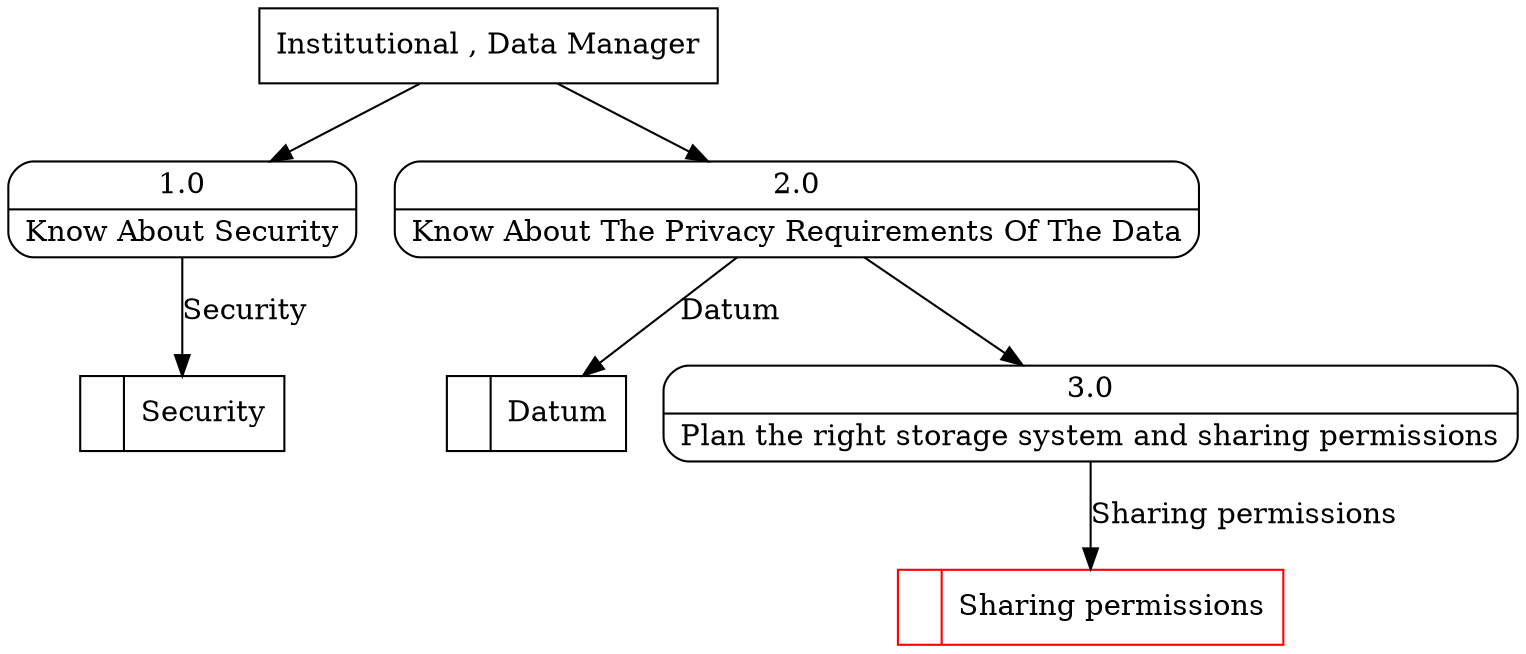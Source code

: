 digraph dfd2{ 
node[shape=record]
200 [label="<f0>  |<f1> Datum " ];
201 [label="<f0>  |<f1> Security " ];
202 [label="Institutional , Data Manager" shape=box];
203 [label="{<f0> 1.0|<f1> Know About Security }" shape=Mrecord];
204 [label="{<f0> 2.0|<f1> Know About The Privacy Requirements Of The Data }" shape=Mrecord];
3 [label="{<f0> 3.0|<f1> Plan the right storage system and sharing permissions }" shape=Mrecord];
204 -> 3
1001 [label="<f0>  |<f1> Sharing permissions " color=red];
3 -> 1001 [label="Sharing permissions"]
202 -> 203
202 -> 204
203 -> 201 [label="Security"]
204 -> 200 [label="Datum"]
}